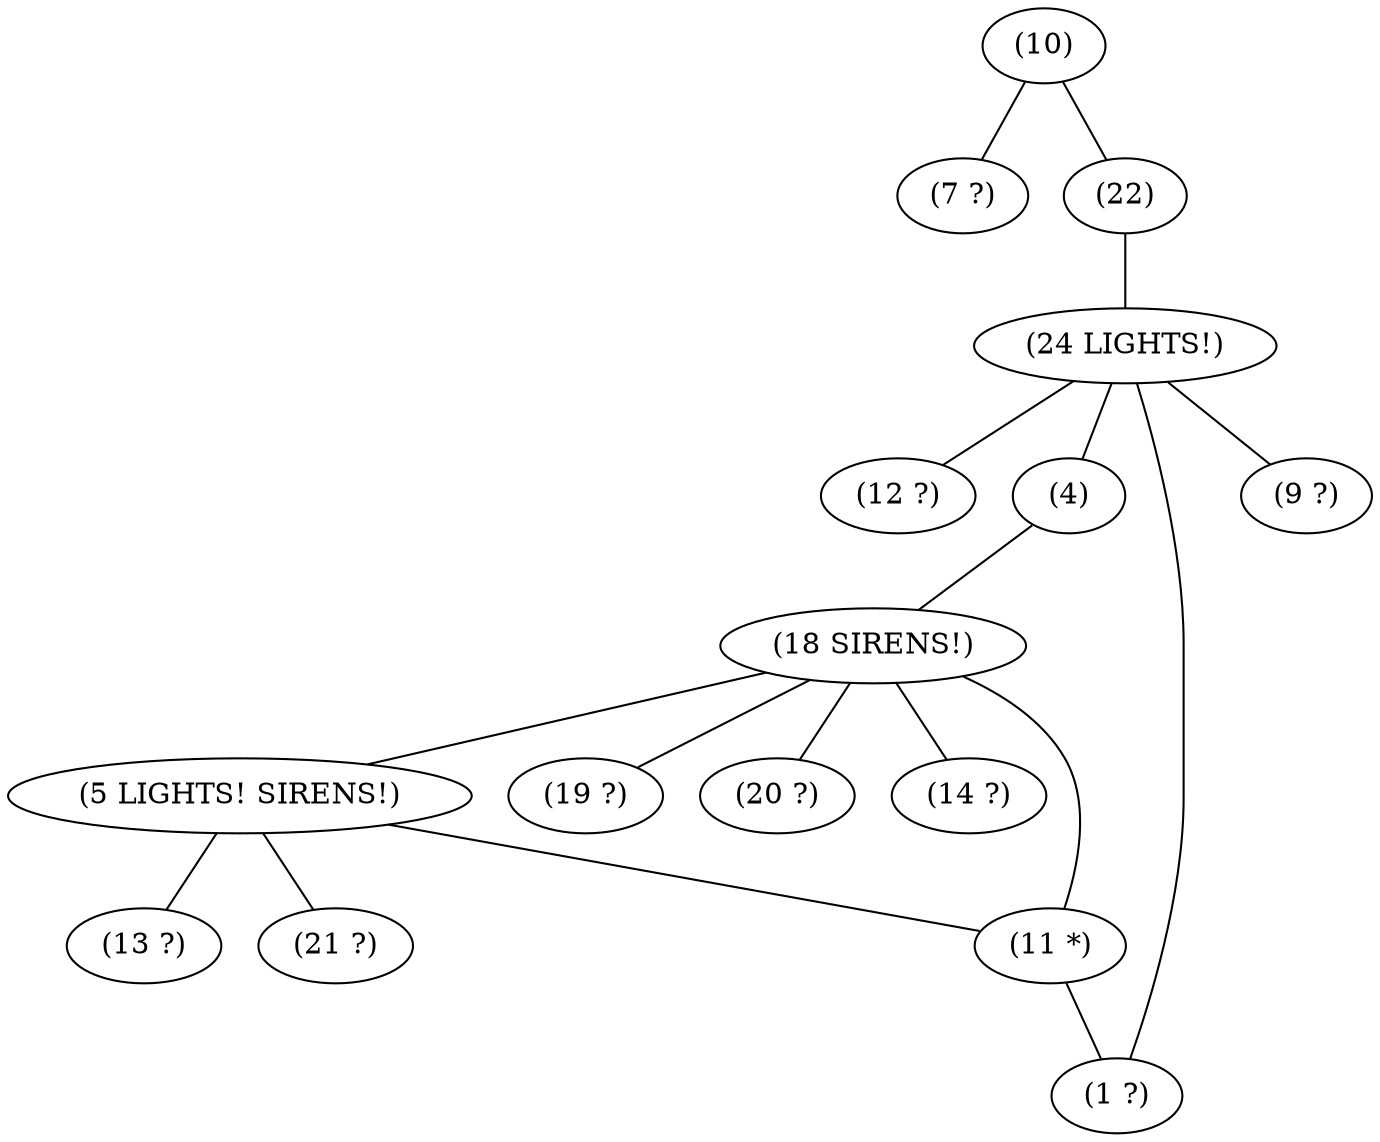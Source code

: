 graph{
13[label="(13 ?)"];
21[label="(21 ?)"];
5[label="(5 LIGHTS! SIRENS!)"];
19[label="(19 ?)"];
20[label="(20 ?)"];
14[label="(14 ?)"];
11[label="(11 *)"];
18[label="(18 SIRENS!)"];
12[label="(12 ?)"];
4[label="(4)"];
1[label="(1 ?)"];
9[label="(9 ?)"];
10[label="(10)"];
24[label="(24 LIGHTS!)"];
7[label="(7 ?)"];
22[label="(22)"];
11--1[label=""];
5--11[label=""];
5--13[label=""];
5--21[label=""];
18--5[label=""];
18--19[label=""];
18--20[label=""];
18--14[label=""];
18--11[label=""];
4--18[label=""];
24--12[label=""];
24--4[label=""];
24--1[label=""];
24--9[label=""];
22--24[label=""];
10--7[label=""];
10--22[label=""];}